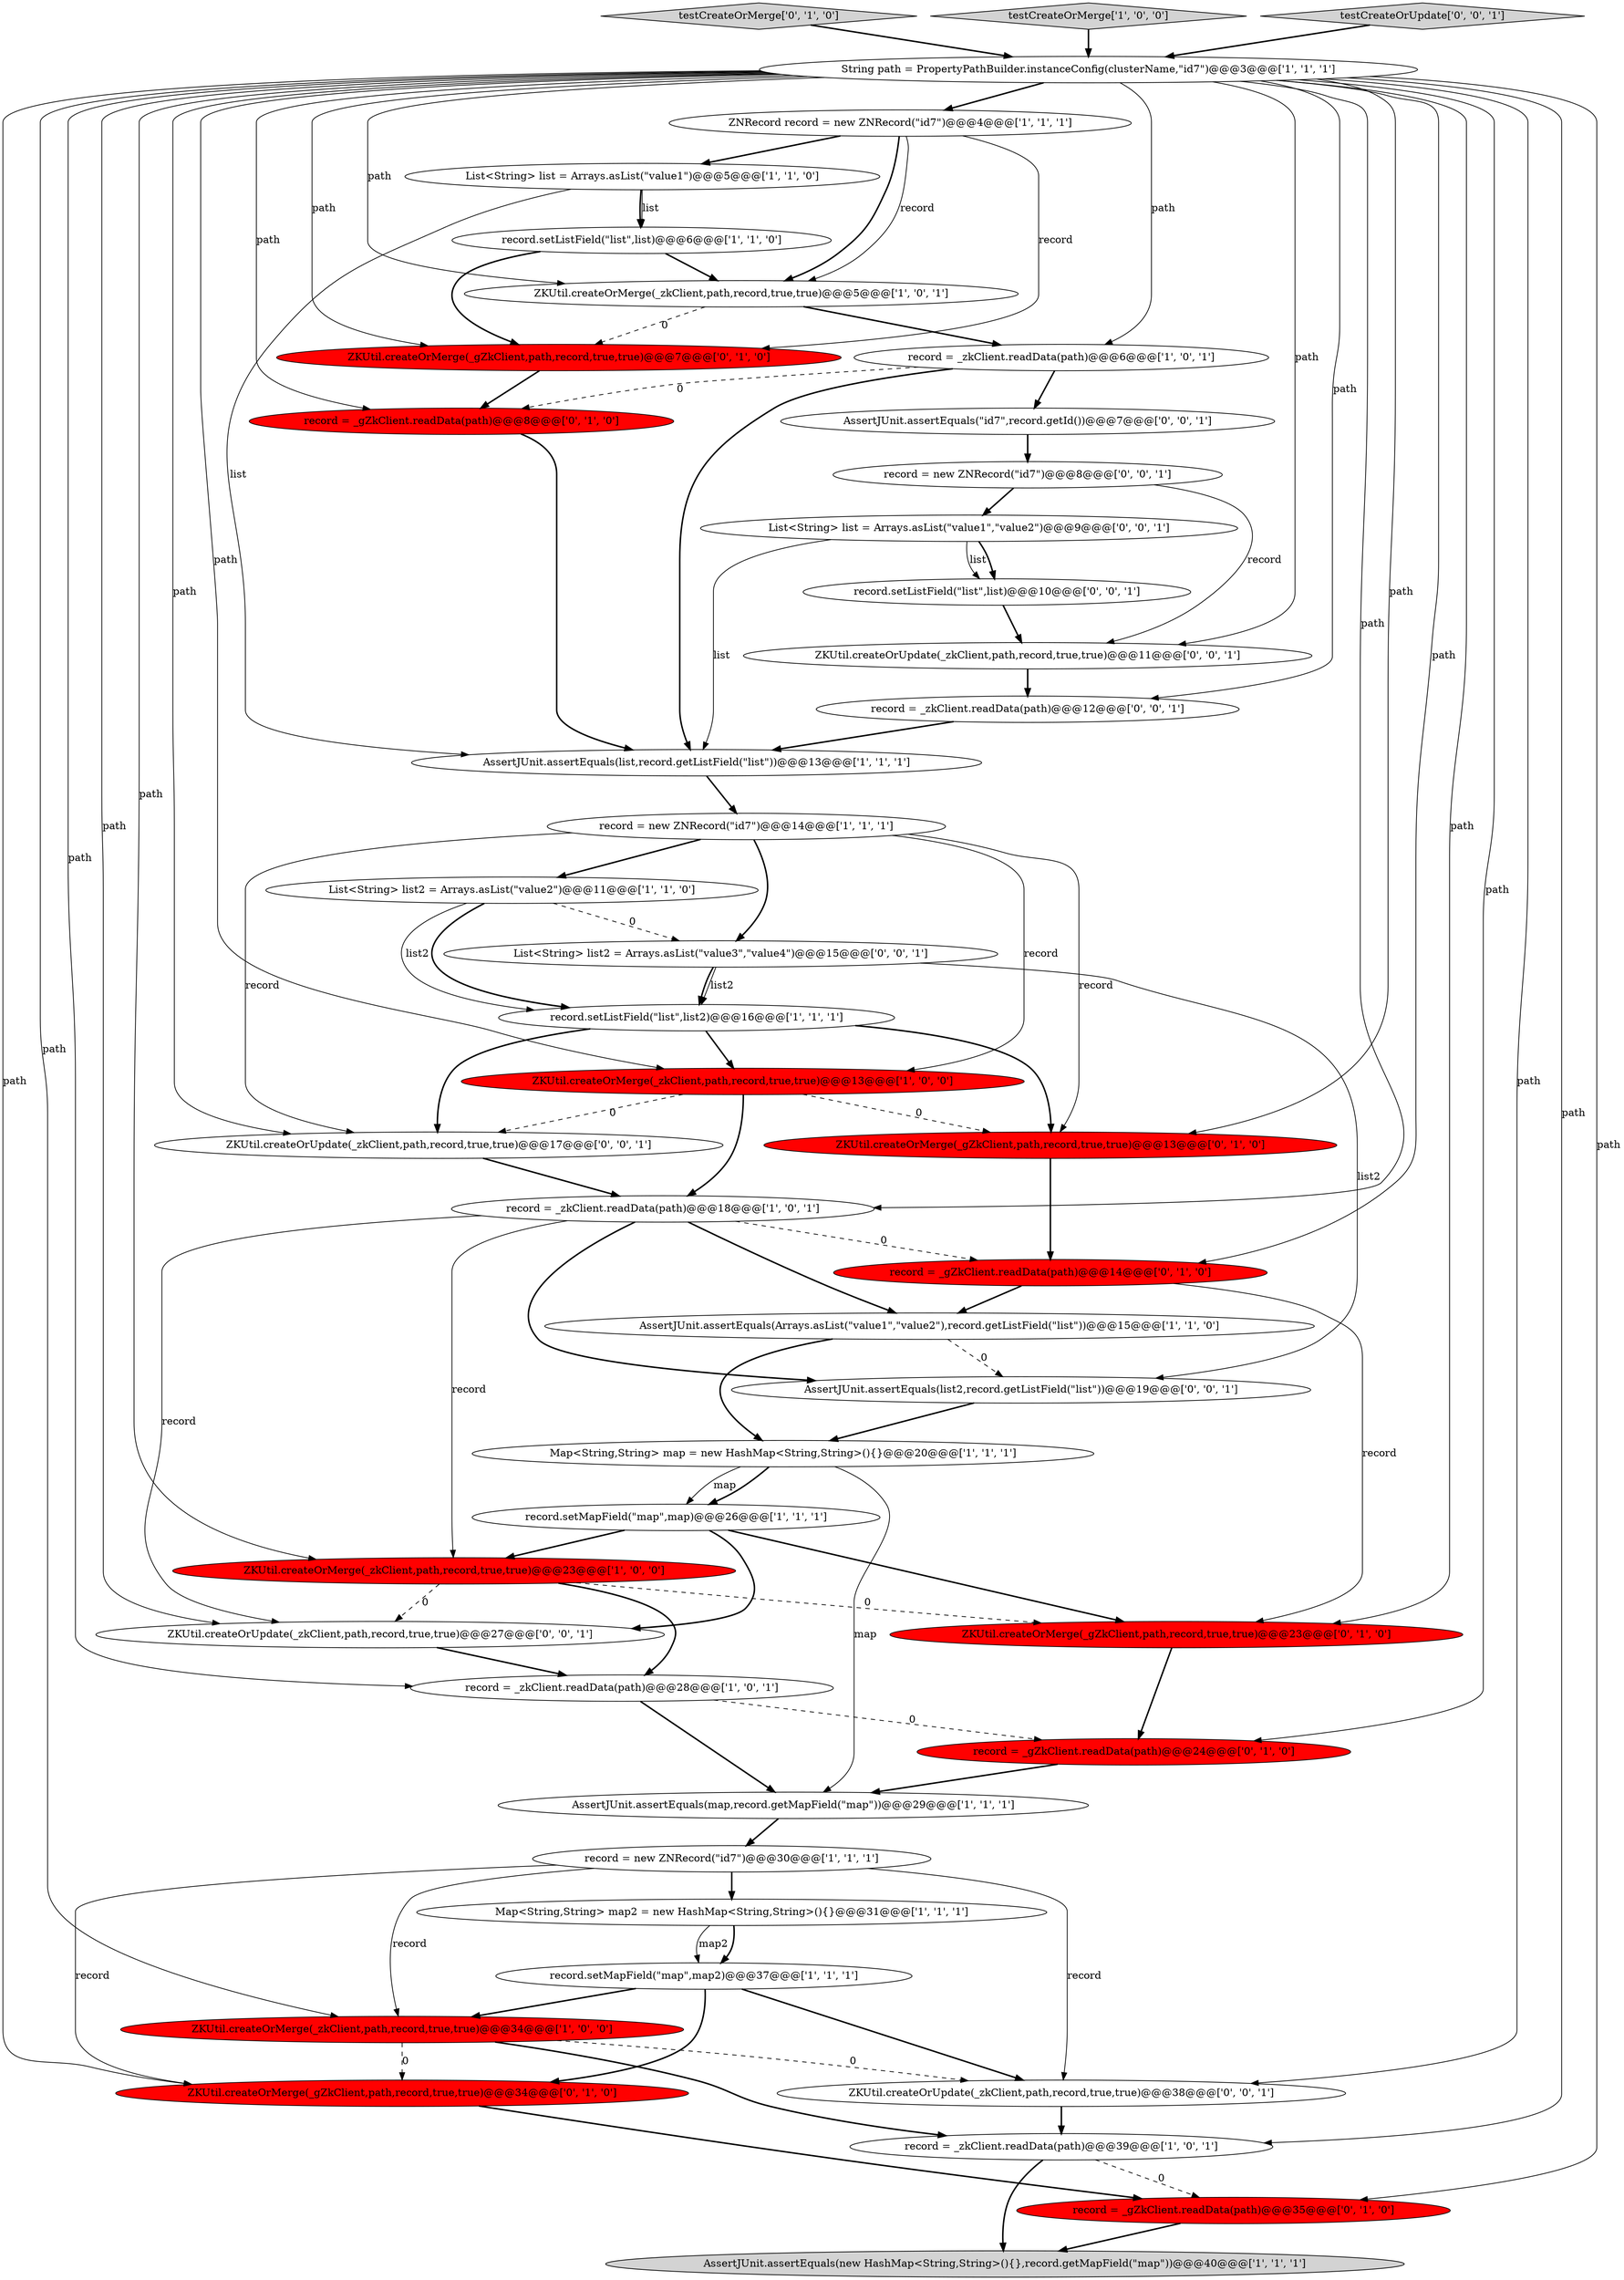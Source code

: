 digraph {
9 [style = filled, label = "String path = PropertyPathBuilder.instanceConfig(clusterName,\"id7\")@@@3@@@['1', '1', '1']", fillcolor = white, shape = ellipse image = "AAA0AAABBB1BBB"];
41 [style = filled, label = "record.setListField(\"list\",list)@@@10@@@['0', '0', '1']", fillcolor = white, shape = ellipse image = "AAA0AAABBB3BBB"];
1 [style = filled, label = "record.setMapField(\"map\",map)@@@26@@@['1', '1', '1']", fillcolor = white, shape = ellipse image = "AAA0AAABBB1BBB"];
32 [style = filled, label = "testCreateOrMerge['0', '1', '0']", fillcolor = lightgray, shape = diamond image = "AAA0AAABBB2BBB"];
13 [style = filled, label = "record = _zkClient.readData(path)@@@39@@@['1', '0', '1']", fillcolor = white, shape = ellipse image = "AAA0AAABBB1BBB"];
11 [style = filled, label = "record.setMapField(\"map\",map2)@@@37@@@['1', '1', '1']", fillcolor = white, shape = ellipse image = "AAA0AAABBB1BBB"];
27 [style = filled, label = "record = _gZkClient.readData(path)@@@24@@@['0', '1', '0']", fillcolor = red, shape = ellipse image = "AAA1AAABBB2BBB"];
19 [style = filled, label = "record = new ZNRecord(\"id7\")@@@30@@@['1', '1', '1']", fillcolor = white, shape = ellipse image = "AAA0AAABBB1BBB"];
16 [style = filled, label = "ZKUtil.createOrMerge(_zkClient,path,record,true,true)@@@23@@@['1', '0', '0']", fillcolor = red, shape = ellipse image = "AAA1AAABBB1BBB"];
43 [style = filled, label = "List<String> list2 = Arrays.asList(\"value3\",\"value4\")@@@15@@@['0', '0', '1']", fillcolor = white, shape = ellipse image = "AAA0AAABBB3BBB"];
15 [style = filled, label = "AssertJUnit.assertEquals(new HashMap<String,String>(){},record.getMapField(\"map\"))@@@40@@@['1', '1', '1']", fillcolor = lightgray, shape = ellipse image = "AAA0AAABBB1BBB"];
2 [style = filled, label = "record = _zkClient.readData(path)@@@6@@@['1', '0', '1']", fillcolor = white, shape = ellipse image = "AAA0AAABBB1BBB"];
22 [style = filled, label = "record = new ZNRecord(\"id7\")@@@14@@@['1', '1', '1']", fillcolor = white, shape = ellipse image = "AAA0AAABBB1BBB"];
29 [style = filled, label = "record = _gZkClient.readData(path)@@@35@@@['0', '1', '0']", fillcolor = red, shape = ellipse image = "AAA1AAABBB2BBB"];
30 [style = filled, label = "record = _gZkClient.readData(path)@@@8@@@['0', '1', '0']", fillcolor = red, shape = ellipse image = "AAA1AAABBB2BBB"];
20 [style = filled, label = "record.setListField(\"list\",list2)@@@16@@@['1', '1', '1']", fillcolor = white, shape = ellipse image = "AAA0AAABBB1BBB"];
26 [style = filled, label = "ZKUtil.createOrMerge(_gZkClient,path,record,true,true)@@@13@@@['0', '1', '0']", fillcolor = red, shape = ellipse image = "AAA1AAABBB2BBB"];
12 [style = filled, label = "ZKUtil.createOrMerge(_zkClient,path,record,true,true)@@@13@@@['1', '0', '0']", fillcolor = red, shape = ellipse image = "AAA1AAABBB1BBB"];
8 [style = filled, label = "testCreateOrMerge['1', '0', '0']", fillcolor = lightgray, shape = diamond image = "AAA0AAABBB1BBB"];
37 [style = filled, label = "ZKUtil.createOrUpdate(_zkClient,path,record,true,true)@@@11@@@['0', '0', '1']", fillcolor = white, shape = ellipse image = "AAA0AAABBB3BBB"];
6 [style = filled, label = "record = _zkClient.readData(path)@@@28@@@['1', '0', '1']", fillcolor = white, shape = ellipse image = "AAA0AAABBB1BBB"];
28 [style = filled, label = "ZKUtil.createOrMerge(_gZkClient,path,record,true,true)@@@7@@@['0', '1', '0']", fillcolor = red, shape = ellipse image = "AAA1AAABBB2BBB"];
23 [style = filled, label = "AssertJUnit.assertEquals(map,record.getMapField(\"map\"))@@@29@@@['1', '1', '1']", fillcolor = white, shape = ellipse image = "AAA0AAABBB1BBB"];
25 [style = filled, label = "record = _gZkClient.readData(path)@@@14@@@['0', '1', '0']", fillcolor = red, shape = ellipse image = "AAA1AAABBB2BBB"];
36 [style = filled, label = "testCreateOrUpdate['0', '0', '1']", fillcolor = lightgray, shape = diamond image = "AAA0AAABBB3BBB"];
35 [style = filled, label = "ZKUtil.createOrUpdate(_zkClient,path,record,true,true)@@@27@@@['0', '0', '1']", fillcolor = white, shape = ellipse image = "AAA0AAABBB3BBB"];
3 [style = filled, label = "List<String> list = Arrays.asList(\"value1\")@@@5@@@['1', '1', '0']", fillcolor = white, shape = ellipse image = "AAA0AAABBB1BBB"];
21 [style = filled, label = "AssertJUnit.assertEquals(Arrays.asList(\"value1\",\"value2\"),record.getListField(\"list\"))@@@15@@@['1', '1', '0']", fillcolor = white, shape = ellipse image = "AAA0AAABBB1BBB"];
34 [style = filled, label = "List<String> list = Arrays.asList(\"value1\",\"value2\")@@@9@@@['0', '0', '1']", fillcolor = white, shape = ellipse image = "AAA0AAABBB3BBB"];
33 [style = filled, label = "ZKUtil.createOrMerge(_gZkClient,path,record,true,true)@@@34@@@['0', '1', '0']", fillcolor = red, shape = ellipse image = "AAA1AAABBB2BBB"];
17 [style = filled, label = "ZKUtil.createOrMerge(_zkClient,path,record,true,true)@@@5@@@['1', '0', '1']", fillcolor = white, shape = ellipse image = "AAA0AAABBB1BBB"];
42 [style = filled, label = "ZKUtil.createOrUpdate(_zkClient,path,record,true,true)@@@17@@@['0', '0', '1']", fillcolor = white, shape = ellipse image = "AAA0AAABBB3BBB"];
0 [style = filled, label = "record = _zkClient.readData(path)@@@18@@@['1', '0', '1']", fillcolor = white, shape = ellipse image = "AAA0AAABBB1BBB"];
4 [style = filled, label = "Map<String,String> map = new HashMap<String,String>(){}@@@20@@@['1', '1', '1']", fillcolor = white, shape = ellipse image = "AAA0AAABBB1BBB"];
45 [style = filled, label = "record = _zkClient.readData(path)@@@12@@@['0', '0', '1']", fillcolor = white, shape = ellipse image = "AAA0AAABBB3BBB"];
18 [style = filled, label = "AssertJUnit.assertEquals(list,record.getListField(\"list\"))@@@13@@@['1', '1', '1']", fillcolor = white, shape = ellipse image = "AAA0AAABBB1BBB"];
39 [style = filled, label = "AssertJUnit.assertEquals(\"id7\",record.getId())@@@7@@@['0', '0', '1']", fillcolor = white, shape = ellipse image = "AAA0AAABBB3BBB"];
44 [style = filled, label = "AssertJUnit.assertEquals(list2,record.getListField(\"list\"))@@@19@@@['0', '0', '1']", fillcolor = white, shape = ellipse image = "AAA0AAABBB3BBB"];
31 [style = filled, label = "ZKUtil.createOrMerge(_gZkClient,path,record,true,true)@@@23@@@['0', '1', '0']", fillcolor = red, shape = ellipse image = "AAA1AAABBB2BBB"];
24 [style = filled, label = "Map<String,String> map2 = new HashMap<String,String>(){}@@@31@@@['1', '1', '1']", fillcolor = white, shape = ellipse image = "AAA0AAABBB1BBB"];
38 [style = filled, label = "ZKUtil.createOrUpdate(_zkClient,path,record,true,true)@@@38@@@['0', '0', '1']", fillcolor = white, shape = ellipse image = "AAA0AAABBB3BBB"];
10 [style = filled, label = "ZNRecord record = new ZNRecord(\"id7\")@@@4@@@['1', '1', '1']", fillcolor = white, shape = ellipse image = "AAA0AAABBB1BBB"];
7 [style = filled, label = "ZKUtil.createOrMerge(_zkClient,path,record,true,true)@@@34@@@['1', '0', '0']", fillcolor = red, shape = ellipse image = "AAA1AAABBB1BBB"];
14 [style = filled, label = "List<String> list2 = Arrays.asList(\"value2\")@@@11@@@['1', '1', '0']", fillcolor = white, shape = ellipse image = "AAA0AAABBB1BBB"];
40 [style = filled, label = "record = new ZNRecord(\"id7\")@@@8@@@['0', '0', '1']", fillcolor = white, shape = ellipse image = "AAA0AAABBB3BBB"];
5 [style = filled, label = "record.setListField(\"list\",list)@@@6@@@['1', '1', '0']", fillcolor = white, shape = ellipse image = "AAA0AAABBB1BBB"];
29->15 [style = bold, label=""];
16->31 [style = dashed, label="0"];
9->16 [style = solid, label="path"];
20->26 [style = bold, label=""];
9->27 [style = solid, label="path"];
3->5 [style = solid, label="list"];
16->35 [style = dashed, label="0"];
4->1 [style = solid, label="map"];
43->44 [style = solid, label="list2"];
10->17 [style = bold, label=""];
9->10 [style = bold, label=""];
5->28 [style = bold, label=""];
30->18 [style = bold, label=""];
9->6 [style = solid, label="path"];
9->26 [style = solid, label="path"];
9->25 [style = solid, label="path"];
19->24 [style = bold, label=""];
12->26 [style = dashed, label="0"];
17->28 [style = dashed, label="0"];
9->12 [style = solid, label="path"];
3->5 [style = bold, label=""];
18->22 [style = bold, label=""];
0->25 [style = dashed, label="0"];
24->11 [style = bold, label=""];
11->33 [style = bold, label=""];
34->41 [style = solid, label="list"];
1->31 [style = bold, label=""];
9->17 [style = solid, label="path"];
3->18 [style = solid, label="list"];
25->21 [style = bold, label=""];
14->20 [style = bold, label=""];
36->9 [style = bold, label=""];
28->30 [style = bold, label=""];
13->29 [style = dashed, label="0"];
16->6 [style = bold, label=""];
22->43 [style = bold, label=""];
41->37 [style = bold, label=""];
9->13 [style = solid, label="path"];
9->42 [style = solid, label="path"];
2->18 [style = bold, label=""];
1->35 [style = bold, label=""];
14->20 [style = solid, label="list2"];
0->21 [style = bold, label=""];
40->34 [style = bold, label=""];
5->17 [style = bold, label=""];
2->30 [style = dashed, label="0"];
43->20 [style = solid, label="list2"];
24->11 [style = solid, label="map2"];
10->17 [style = solid, label="record"];
33->29 [style = bold, label=""];
22->42 [style = solid, label="record"];
2->39 [style = bold, label=""];
17->2 [style = bold, label=""];
31->27 [style = bold, label=""];
44->4 [style = bold, label=""];
9->29 [style = solid, label="path"];
6->27 [style = dashed, label="0"];
1->16 [style = bold, label=""];
9->0 [style = solid, label="path"];
9->45 [style = solid, label="path"];
7->38 [style = dashed, label="0"];
37->45 [style = bold, label=""];
0->44 [style = bold, label=""];
10->28 [style = solid, label="record"];
13->15 [style = bold, label=""];
0->35 [style = solid, label="record"];
22->14 [style = bold, label=""];
9->33 [style = solid, label="path"];
21->4 [style = bold, label=""];
0->16 [style = solid, label="record"];
6->23 [style = bold, label=""];
43->20 [style = bold, label=""];
22->26 [style = solid, label="record"];
42->0 [style = bold, label=""];
9->38 [style = solid, label="path"];
9->7 [style = solid, label="path"];
32->9 [style = bold, label=""];
12->42 [style = dashed, label="0"];
39->40 [style = bold, label=""];
23->19 [style = bold, label=""];
25->31 [style = solid, label="record"];
20->42 [style = bold, label=""];
4->1 [style = bold, label=""];
19->33 [style = solid, label="record"];
9->28 [style = solid, label="path"];
4->23 [style = solid, label="map"];
9->2 [style = solid, label="path"];
45->18 [style = bold, label=""];
7->13 [style = bold, label=""];
11->38 [style = bold, label=""];
40->37 [style = solid, label="record"];
21->44 [style = dashed, label="0"];
35->6 [style = bold, label=""];
9->30 [style = solid, label="path"];
34->18 [style = solid, label="list"];
26->25 [style = bold, label=""];
10->3 [style = bold, label=""];
34->41 [style = bold, label=""];
9->35 [style = solid, label="path"];
12->0 [style = bold, label=""];
9->37 [style = solid, label="path"];
14->43 [style = dashed, label="0"];
19->7 [style = solid, label="record"];
22->12 [style = solid, label="record"];
20->12 [style = bold, label=""];
8->9 [style = bold, label=""];
27->23 [style = bold, label=""];
7->33 [style = dashed, label="0"];
9->31 [style = solid, label="path"];
38->13 [style = bold, label=""];
11->7 [style = bold, label=""];
19->38 [style = solid, label="record"];
}
